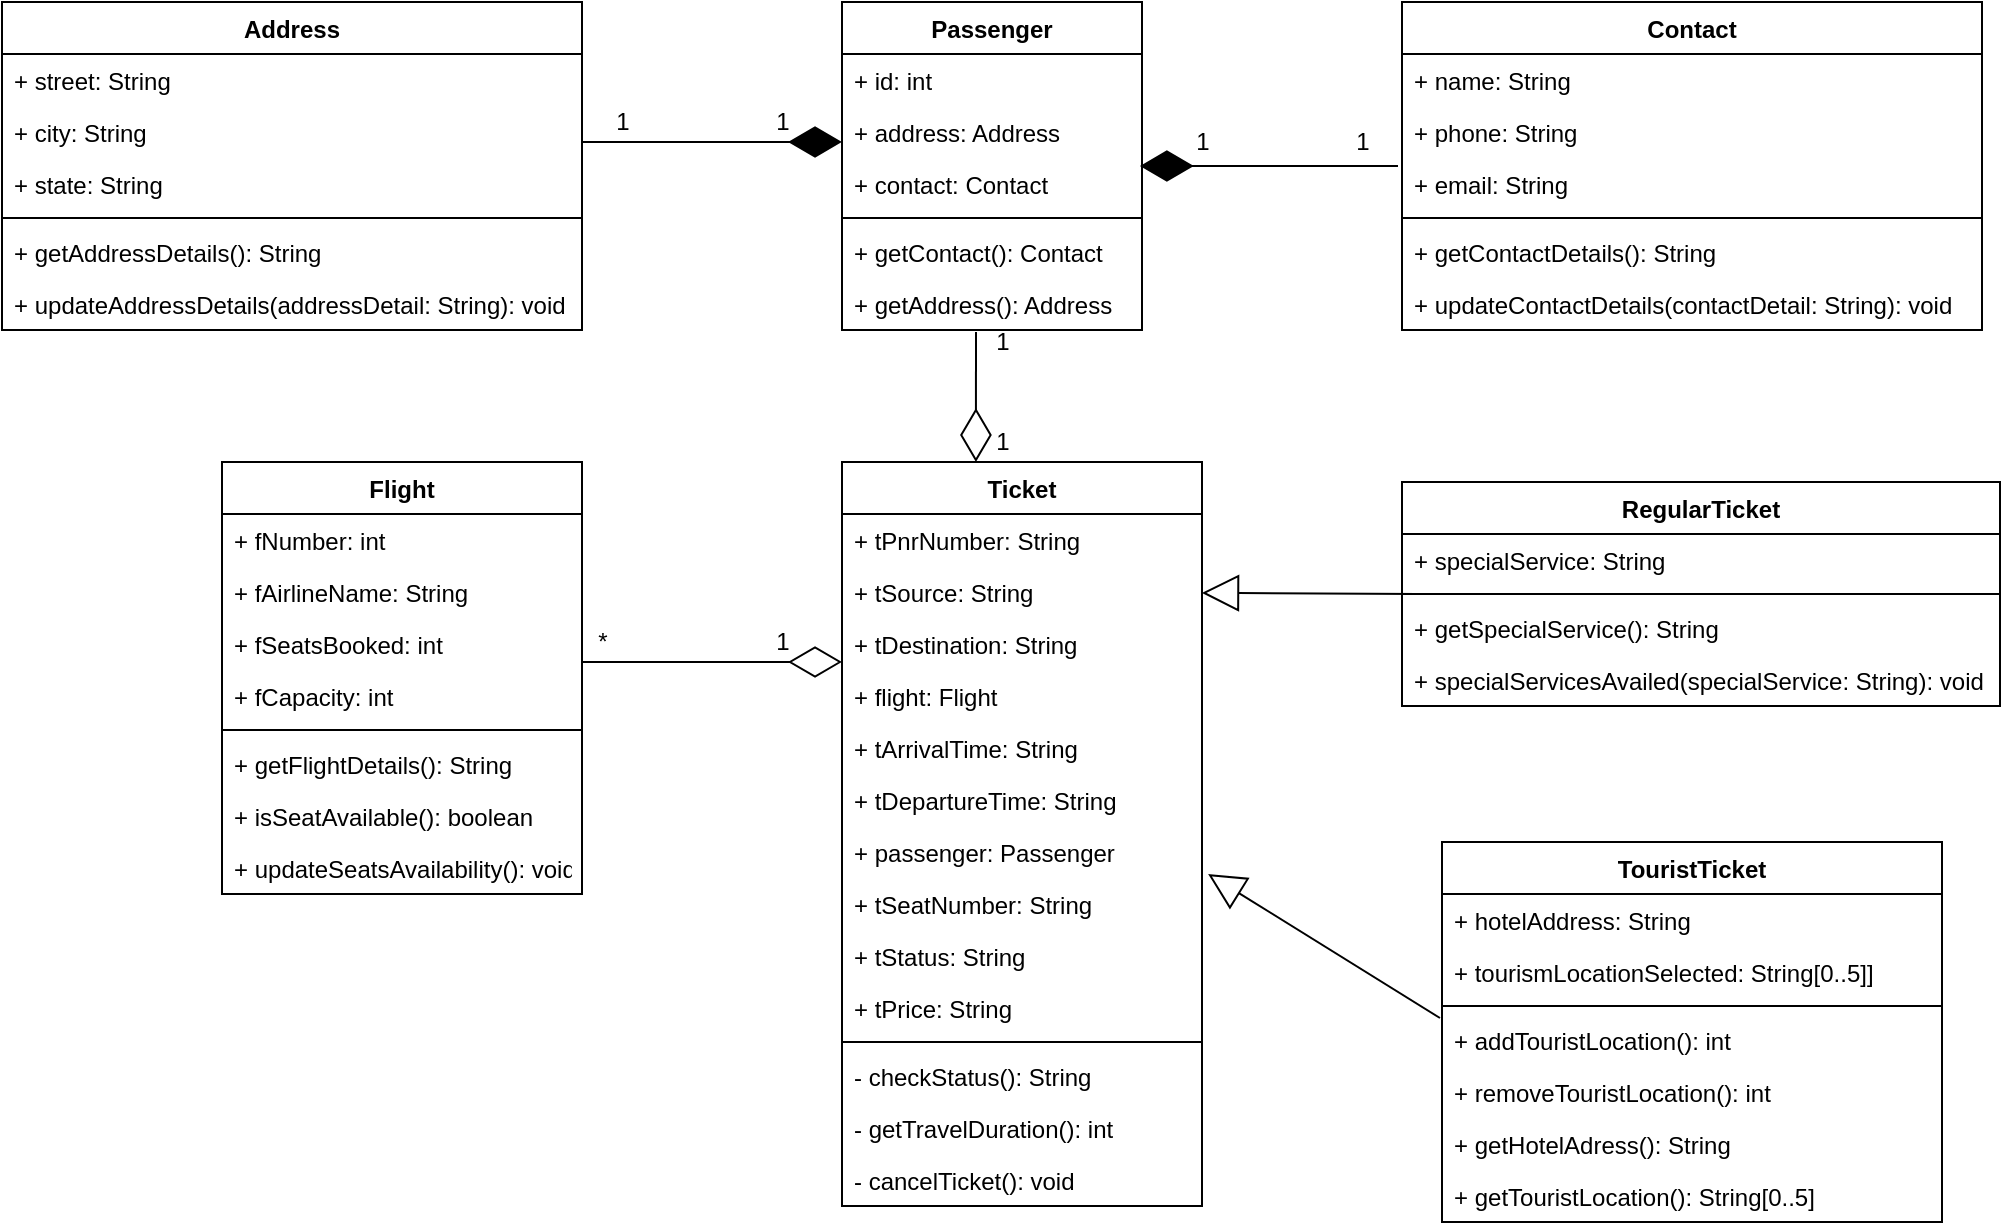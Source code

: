 <mxfile version="15.1.0" type="device"><diagram id="E-Sb9HspltaidD_h4TJW" name="Page-1"><mxGraphModel dx="1298" dy="787" grid="1" gridSize="10" guides="1" tooltips="1" connect="1" arrows="1" fold="1" page="1" pageScale="1" pageWidth="827" pageHeight="1169" math="0" shadow="0"><root><mxCell id="0"/><mxCell id="1" parent="0"/><mxCell id="ovy_oCN0jDWHNJtK8Z6e-8" value="Passenger" style="swimlane;fontStyle=1;align=center;verticalAlign=top;childLayout=stackLayout;horizontal=1;startSize=26;horizontalStack=0;resizeParent=1;resizeParentMax=0;resizeLast=0;collapsible=1;marginBottom=0;" vertex="1" parent="1"><mxGeometry x="830" y="650" width="150" height="164" as="geometry"><mxRectangle x="200" y="120" width="80" height="26" as="alternateBounds"/></mxGeometry></mxCell><mxCell id="ovy_oCN0jDWHNJtK8Z6e-9" value="+ id: int" style="text;strokeColor=none;fillColor=none;align=left;verticalAlign=top;spacingLeft=4;spacingRight=4;overflow=hidden;rotatable=0;points=[[0,0.5],[1,0.5]];portConstraint=eastwest;" vertex="1" parent="ovy_oCN0jDWHNJtK8Z6e-8"><mxGeometry y="26" width="150" height="26" as="geometry"/></mxCell><mxCell id="ovy_oCN0jDWHNJtK8Z6e-10" value="+ address: Address" style="text;strokeColor=none;fillColor=none;align=left;verticalAlign=top;spacingLeft=4;spacingRight=4;overflow=hidden;rotatable=0;points=[[0,0.5],[1,0.5]];portConstraint=eastwest;" vertex="1" parent="ovy_oCN0jDWHNJtK8Z6e-8"><mxGeometry y="52" width="150" height="26" as="geometry"/></mxCell><mxCell id="ovy_oCN0jDWHNJtK8Z6e-11" value="+ contact: Contact" style="text;strokeColor=none;fillColor=none;align=left;verticalAlign=top;spacingLeft=4;spacingRight=4;overflow=hidden;rotatable=0;points=[[0,0.5],[1,0.5]];portConstraint=eastwest;" vertex="1" parent="ovy_oCN0jDWHNJtK8Z6e-8"><mxGeometry y="78" width="150" height="26" as="geometry"/></mxCell><mxCell id="ovy_oCN0jDWHNJtK8Z6e-12" value="" style="line;strokeWidth=1;fillColor=none;align=left;verticalAlign=middle;spacingTop=-1;spacingLeft=3;spacingRight=3;rotatable=0;labelPosition=right;points=[];portConstraint=eastwest;" vertex="1" parent="ovy_oCN0jDWHNJtK8Z6e-8"><mxGeometry y="104" width="150" height="8" as="geometry"/></mxCell><mxCell id="ovy_oCN0jDWHNJtK8Z6e-13" value="+ getContact(): Contact" style="text;strokeColor=none;fillColor=none;align=left;verticalAlign=top;spacingLeft=4;spacingRight=4;overflow=hidden;rotatable=0;points=[[0,0.5],[1,0.5]];portConstraint=eastwest;" vertex="1" parent="ovy_oCN0jDWHNJtK8Z6e-8"><mxGeometry y="112" width="150" height="26" as="geometry"/></mxCell><mxCell id="ovy_oCN0jDWHNJtK8Z6e-14" value="+ getAddress(): Address" style="text;strokeColor=none;fillColor=none;align=left;verticalAlign=top;spacingLeft=4;spacingRight=4;overflow=hidden;rotatable=0;points=[[0,0.5],[1,0.5]];portConstraint=eastwest;" vertex="1" parent="ovy_oCN0jDWHNJtK8Z6e-8"><mxGeometry y="138" width="150" height="26" as="geometry"/></mxCell><mxCell id="ovy_oCN0jDWHNJtK8Z6e-24" value="Contact" style="swimlane;fontStyle=1;align=center;verticalAlign=top;childLayout=stackLayout;horizontal=1;startSize=26;horizontalStack=0;resizeParent=1;resizeParentMax=0;resizeLast=0;collapsible=1;marginBottom=0;" vertex="1" parent="1"><mxGeometry x="1110" y="650" width="290" height="164" as="geometry"><mxRectangle x="200" y="120" width="80" height="26" as="alternateBounds"/></mxGeometry></mxCell><mxCell id="ovy_oCN0jDWHNJtK8Z6e-25" value="+ name: String" style="text;strokeColor=none;fillColor=none;align=left;verticalAlign=top;spacingLeft=4;spacingRight=4;overflow=hidden;rotatable=0;points=[[0,0.5],[1,0.5]];portConstraint=eastwest;" vertex="1" parent="ovy_oCN0jDWHNJtK8Z6e-24"><mxGeometry y="26" width="290" height="26" as="geometry"/></mxCell><mxCell id="ovy_oCN0jDWHNJtK8Z6e-26" value="+ phone: String" style="text;strokeColor=none;fillColor=none;align=left;verticalAlign=top;spacingLeft=4;spacingRight=4;overflow=hidden;rotatable=0;points=[[0,0.5],[1,0.5]];portConstraint=eastwest;" vertex="1" parent="ovy_oCN0jDWHNJtK8Z6e-24"><mxGeometry y="52" width="290" height="26" as="geometry"/></mxCell><mxCell id="ovy_oCN0jDWHNJtK8Z6e-27" value="+ email: String" style="text;strokeColor=none;fillColor=none;align=left;verticalAlign=top;spacingLeft=4;spacingRight=4;overflow=hidden;rotatable=0;points=[[0,0.5],[1,0.5]];portConstraint=eastwest;" vertex="1" parent="ovy_oCN0jDWHNJtK8Z6e-24"><mxGeometry y="78" width="290" height="26" as="geometry"/></mxCell><mxCell id="ovy_oCN0jDWHNJtK8Z6e-28" value="" style="line;strokeWidth=1;fillColor=none;align=left;verticalAlign=middle;spacingTop=-1;spacingLeft=3;spacingRight=3;rotatable=0;labelPosition=right;points=[];portConstraint=eastwest;" vertex="1" parent="ovy_oCN0jDWHNJtK8Z6e-24"><mxGeometry y="104" width="290" height="8" as="geometry"/></mxCell><mxCell id="ovy_oCN0jDWHNJtK8Z6e-29" value="+ getContactDetails(): String" style="text;strokeColor=none;fillColor=none;align=left;verticalAlign=top;spacingLeft=4;spacingRight=4;overflow=hidden;rotatable=0;points=[[0,0.5],[1,0.5]];portConstraint=eastwest;" vertex="1" parent="ovy_oCN0jDWHNJtK8Z6e-24"><mxGeometry y="112" width="290" height="26" as="geometry"/></mxCell><mxCell id="ovy_oCN0jDWHNJtK8Z6e-30" value="+ updateContactDetails(contactDetail: String): void" style="text;strokeColor=none;fillColor=none;align=left;verticalAlign=top;spacingLeft=4;spacingRight=4;overflow=hidden;rotatable=0;points=[[0,0.5],[1,0.5]];portConstraint=eastwest;" vertex="1" parent="ovy_oCN0jDWHNJtK8Z6e-24"><mxGeometry y="138" width="290" height="26" as="geometry"/></mxCell><mxCell id="ovy_oCN0jDWHNJtK8Z6e-31" value="Address" style="swimlane;fontStyle=1;align=center;verticalAlign=top;childLayout=stackLayout;horizontal=1;startSize=26;horizontalStack=0;resizeParent=1;resizeParentMax=0;resizeLast=0;collapsible=1;marginBottom=0;" vertex="1" parent="1"><mxGeometry x="410" y="650" width="290" height="164" as="geometry"><mxRectangle x="200" y="120" width="80" height="26" as="alternateBounds"/></mxGeometry></mxCell><mxCell id="ovy_oCN0jDWHNJtK8Z6e-32" value="+ street: String" style="text;strokeColor=none;fillColor=none;align=left;verticalAlign=top;spacingLeft=4;spacingRight=4;overflow=hidden;rotatable=0;points=[[0,0.5],[1,0.5]];portConstraint=eastwest;" vertex="1" parent="ovy_oCN0jDWHNJtK8Z6e-31"><mxGeometry y="26" width="290" height="26" as="geometry"/></mxCell><mxCell id="ovy_oCN0jDWHNJtK8Z6e-33" value="+ city: String" style="text;strokeColor=none;fillColor=none;align=left;verticalAlign=top;spacingLeft=4;spacingRight=4;overflow=hidden;rotatable=0;points=[[0,0.5],[1,0.5]];portConstraint=eastwest;" vertex="1" parent="ovy_oCN0jDWHNJtK8Z6e-31"><mxGeometry y="52" width="290" height="26" as="geometry"/></mxCell><mxCell id="ovy_oCN0jDWHNJtK8Z6e-34" value="+ state: String" style="text;strokeColor=none;fillColor=none;align=left;verticalAlign=top;spacingLeft=4;spacingRight=4;overflow=hidden;rotatable=0;points=[[0,0.5],[1,0.5]];portConstraint=eastwest;" vertex="1" parent="ovy_oCN0jDWHNJtK8Z6e-31"><mxGeometry y="78" width="290" height="26" as="geometry"/></mxCell><mxCell id="ovy_oCN0jDWHNJtK8Z6e-35" value="" style="line;strokeWidth=1;fillColor=none;align=left;verticalAlign=middle;spacingTop=-1;spacingLeft=3;spacingRight=3;rotatable=0;labelPosition=right;points=[];portConstraint=eastwest;" vertex="1" parent="ovy_oCN0jDWHNJtK8Z6e-31"><mxGeometry y="104" width="290" height="8" as="geometry"/></mxCell><mxCell id="ovy_oCN0jDWHNJtK8Z6e-36" value="+ getAddressDetails(): String" style="text;strokeColor=none;fillColor=none;align=left;verticalAlign=top;spacingLeft=4;spacingRight=4;overflow=hidden;rotatable=0;points=[[0,0.5],[1,0.5]];portConstraint=eastwest;" vertex="1" parent="ovy_oCN0jDWHNJtK8Z6e-31"><mxGeometry y="112" width="290" height="26" as="geometry"/></mxCell><mxCell id="ovy_oCN0jDWHNJtK8Z6e-37" value="+ updateAddressDetails(addressDetail: String): void" style="text;strokeColor=none;fillColor=none;align=left;verticalAlign=top;spacingLeft=4;spacingRight=4;overflow=hidden;rotatable=0;points=[[0,0.5],[1,0.5]];portConstraint=eastwest;" vertex="1" parent="ovy_oCN0jDWHNJtK8Z6e-31"><mxGeometry y="138" width="290" height="26" as="geometry"/></mxCell><mxCell id="ovy_oCN0jDWHNJtK8Z6e-38" value="RegularTicket" style="swimlane;fontStyle=1;align=center;verticalAlign=top;childLayout=stackLayout;horizontal=1;startSize=26;horizontalStack=0;resizeParent=1;resizeParentMax=0;resizeLast=0;collapsible=1;marginBottom=0;" vertex="1" parent="1"><mxGeometry x="1110" y="890" width="299" height="112" as="geometry"><mxRectangle x="200" y="120" width="80" height="26" as="alternateBounds"/></mxGeometry></mxCell><mxCell id="ovy_oCN0jDWHNJtK8Z6e-39" value="+ specialService: String" style="text;strokeColor=none;fillColor=none;align=left;verticalAlign=top;spacingLeft=4;spacingRight=4;overflow=hidden;rotatable=0;points=[[0,0.5],[1,0.5]];portConstraint=eastwest;" vertex="1" parent="ovy_oCN0jDWHNJtK8Z6e-38"><mxGeometry y="26" width="299" height="26" as="geometry"/></mxCell><mxCell id="ovy_oCN0jDWHNJtK8Z6e-43" value="" style="line;strokeWidth=1;fillColor=none;align=left;verticalAlign=middle;spacingTop=-1;spacingLeft=3;spacingRight=3;rotatable=0;labelPosition=right;points=[];portConstraint=eastwest;" vertex="1" parent="ovy_oCN0jDWHNJtK8Z6e-38"><mxGeometry y="52" width="299" height="8" as="geometry"/></mxCell><mxCell id="ovy_oCN0jDWHNJtK8Z6e-44" value="+ getSpecialService(): String" style="text;strokeColor=none;fillColor=none;align=left;verticalAlign=top;spacingLeft=4;spacingRight=4;overflow=hidden;rotatable=0;points=[[0,0.5],[1,0.5]];portConstraint=eastwest;" vertex="1" parent="ovy_oCN0jDWHNJtK8Z6e-38"><mxGeometry y="60" width="299" height="26" as="geometry"/></mxCell><mxCell id="ovy_oCN0jDWHNJtK8Z6e-46" value="+ specialServicesAvailed(specialService: String): void" style="text;strokeColor=none;fillColor=none;align=left;verticalAlign=top;spacingLeft=4;spacingRight=4;overflow=hidden;rotatable=0;points=[[0,0.5],[1,0.5]];portConstraint=eastwest;" vertex="1" parent="ovy_oCN0jDWHNJtK8Z6e-38"><mxGeometry y="86" width="299" height="26" as="geometry"/></mxCell><mxCell id="ovy_oCN0jDWHNJtK8Z6e-47" value="TouristTicket&#10;" style="swimlane;fontStyle=1;align=center;verticalAlign=top;childLayout=stackLayout;horizontal=1;startSize=26;horizontalStack=0;resizeParent=1;resizeParentMax=0;resizeLast=0;collapsible=1;marginBottom=0;" vertex="1" parent="1"><mxGeometry x="1130" y="1070" width="250" height="190" as="geometry"><mxRectangle x="200" y="120" width="80" height="26" as="alternateBounds"/></mxGeometry></mxCell><mxCell id="ovy_oCN0jDWHNJtK8Z6e-48" value="+ hotelAddress: String" style="text;strokeColor=none;fillColor=none;align=left;verticalAlign=top;spacingLeft=4;spacingRight=4;overflow=hidden;rotatable=0;points=[[0,0.5],[1,0.5]];portConstraint=eastwest;" vertex="1" parent="ovy_oCN0jDWHNJtK8Z6e-47"><mxGeometry y="26" width="250" height="26" as="geometry"/></mxCell><mxCell id="ovy_oCN0jDWHNJtK8Z6e-90" value="+ tourismLocationSelected: String[0..5]]" style="text;strokeColor=none;fillColor=none;align=left;verticalAlign=top;spacingLeft=4;spacingRight=4;overflow=hidden;rotatable=0;points=[[0,0.5],[1,0.5]];portConstraint=eastwest;" vertex="1" parent="ovy_oCN0jDWHNJtK8Z6e-47"><mxGeometry y="52" width="250" height="26" as="geometry"/></mxCell><mxCell id="ovy_oCN0jDWHNJtK8Z6e-49" value="" style="line;strokeWidth=1;fillColor=none;align=left;verticalAlign=middle;spacingTop=-1;spacingLeft=3;spacingRight=3;rotatable=0;labelPosition=right;points=[];portConstraint=eastwest;" vertex="1" parent="ovy_oCN0jDWHNJtK8Z6e-47"><mxGeometry y="78" width="250" height="8" as="geometry"/></mxCell><mxCell id="ovy_oCN0jDWHNJtK8Z6e-50" value="+ addTouristLocation(): int" style="text;strokeColor=none;fillColor=none;align=left;verticalAlign=top;spacingLeft=4;spacingRight=4;overflow=hidden;rotatable=0;points=[[0,0.5],[1,0.5]];portConstraint=eastwest;" vertex="1" parent="ovy_oCN0jDWHNJtK8Z6e-47"><mxGeometry y="86" width="250" height="26" as="geometry"/></mxCell><mxCell id="ovy_oCN0jDWHNJtK8Z6e-92" value="+ removeTouristLocation(): int" style="text;strokeColor=none;fillColor=none;align=left;verticalAlign=top;spacingLeft=4;spacingRight=4;overflow=hidden;rotatable=0;points=[[0,0.5],[1,0.5]];portConstraint=eastwest;" vertex="1" parent="ovy_oCN0jDWHNJtK8Z6e-47"><mxGeometry y="112" width="250" height="26" as="geometry"/></mxCell><mxCell id="ovy_oCN0jDWHNJtK8Z6e-51" value="+ getHotelAdress(): String" style="text;strokeColor=none;fillColor=none;align=left;verticalAlign=top;spacingLeft=4;spacingRight=4;overflow=hidden;rotatable=0;points=[[0,0.5],[1,0.5]];portConstraint=eastwest;" vertex="1" parent="ovy_oCN0jDWHNJtK8Z6e-47"><mxGeometry y="138" width="250" height="26" as="geometry"/></mxCell><mxCell id="ovy_oCN0jDWHNJtK8Z6e-91" value="+ getTouristLocation(): String[0..5]" style="text;strokeColor=none;fillColor=none;align=left;verticalAlign=top;spacingLeft=4;spacingRight=4;overflow=hidden;rotatable=0;points=[[0,0.5],[1,0.5]];portConstraint=eastwest;" vertex="1" parent="ovy_oCN0jDWHNJtK8Z6e-47"><mxGeometry y="164" width="250" height="26" as="geometry"/></mxCell><mxCell id="ovy_oCN0jDWHNJtK8Z6e-52" value="Ticket" style="swimlane;fontStyle=1;align=center;verticalAlign=top;childLayout=stackLayout;horizontal=1;startSize=26;horizontalStack=0;resizeParent=1;resizeParentMax=0;resizeLast=0;collapsible=1;marginBottom=0;" vertex="1" parent="1"><mxGeometry x="830" y="880" width="180" height="372" as="geometry"><mxRectangle x="590" y="1020" width="80" height="26" as="alternateBounds"/></mxGeometry></mxCell><mxCell id="ovy_oCN0jDWHNJtK8Z6e-53" value="+ tPnrNumber: String" style="text;strokeColor=none;fillColor=none;align=left;verticalAlign=top;spacingLeft=4;spacingRight=4;overflow=hidden;rotatable=0;points=[[0,0.5],[1,0.5]];portConstraint=eastwest;" vertex="1" parent="ovy_oCN0jDWHNJtK8Z6e-52"><mxGeometry y="26" width="180" height="26" as="geometry"/></mxCell><mxCell id="ovy_oCN0jDWHNJtK8Z6e-54" value="+ tSource: String" style="text;strokeColor=none;fillColor=none;align=left;verticalAlign=top;spacingLeft=4;spacingRight=4;overflow=hidden;rotatable=0;points=[[0,0.5],[1,0.5]];portConstraint=eastwest;" vertex="1" parent="ovy_oCN0jDWHNJtK8Z6e-52"><mxGeometry y="52" width="180" height="26" as="geometry"/></mxCell><mxCell id="ovy_oCN0jDWHNJtK8Z6e-55" value="+ tDestination: String" style="text;strokeColor=none;fillColor=none;align=left;verticalAlign=top;spacingLeft=4;spacingRight=4;overflow=hidden;rotatable=0;points=[[0,0.5],[1,0.5]];portConstraint=eastwest;" vertex="1" parent="ovy_oCN0jDWHNJtK8Z6e-52"><mxGeometry y="78" width="180" height="26" as="geometry"/></mxCell><mxCell id="ovy_oCN0jDWHNJtK8Z6e-56" value="+ flight: Flight" style="text;strokeColor=none;fillColor=none;align=left;verticalAlign=top;spacingLeft=4;spacingRight=4;overflow=hidden;rotatable=0;points=[[0,0.5],[1,0.5]];portConstraint=eastwest;" vertex="1" parent="ovy_oCN0jDWHNJtK8Z6e-52"><mxGeometry y="104" width="180" height="26" as="geometry"/></mxCell><mxCell id="ovy_oCN0jDWHNJtK8Z6e-57" value="+ tArrivalTime: String" style="text;strokeColor=none;fillColor=none;align=left;verticalAlign=top;spacingLeft=4;spacingRight=4;overflow=hidden;rotatable=0;points=[[0,0.5],[1,0.5]];portConstraint=eastwest;" vertex="1" parent="ovy_oCN0jDWHNJtK8Z6e-52"><mxGeometry y="130" width="180" height="26" as="geometry"/></mxCell><mxCell id="ovy_oCN0jDWHNJtK8Z6e-83" value="+ tDepartureTime: String" style="text;strokeColor=none;fillColor=none;align=left;verticalAlign=top;spacingLeft=4;spacingRight=4;overflow=hidden;rotatable=0;points=[[0,0.5],[1,0.5]];portConstraint=eastwest;" vertex="1" parent="ovy_oCN0jDWHNJtK8Z6e-52"><mxGeometry y="156" width="180" height="26" as="geometry"/></mxCell><mxCell id="ovy_oCN0jDWHNJtK8Z6e-58" value="+ passenger: Passenger" style="text;strokeColor=none;fillColor=none;align=left;verticalAlign=top;spacingLeft=4;spacingRight=4;overflow=hidden;rotatable=0;points=[[0,0.5],[1,0.5]];portConstraint=eastwest;" vertex="1" parent="ovy_oCN0jDWHNJtK8Z6e-52"><mxGeometry y="182" width="180" height="26" as="geometry"/></mxCell><mxCell id="ovy_oCN0jDWHNJtK8Z6e-84" value="+ tSeatNumber: String&#10;" style="text;strokeColor=none;fillColor=none;align=left;verticalAlign=top;spacingLeft=4;spacingRight=4;overflow=hidden;rotatable=0;points=[[0,0.5],[1,0.5]];portConstraint=eastwest;" vertex="1" parent="ovy_oCN0jDWHNJtK8Z6e-52"><mxGeometry y="208" width="180" height="26" as="geometry"/></mxCell><mxCell id="ovy_oCN0jDWHNJtK8Z6e-86" value="+ tStatus: String" style="text;strokeColor=none;fillColor=none;align=left;verticalAlign=top;spacingLeft=4;spacingRight=4;overflow=hidden;rotatable=0;points=[[0,0.5],[1,0.5]];portConstraint=eastwest;" vertex="1" parent="ovy_oCN0jDWHNJtK8Z6e-52"><mxGeometry y="234" width="180" height="26" as="geometry"/></mxCell><mxCell id="ovy_oCN0jDWHNJtK8Z6e-85" value="+ tPrice: String" style="text;strokeColor=none;fillColor=none;align=left;verticalAlign=top;spacingLeft=4;spacingRight=4;overflow=hidden;rotatable=0;points=[[0,0.5],[1,0.5]];portConstraint=eastwest;" vertex="1" parent="ovy_oCN0jDWHNJtK8Z6e-52"><mxGeometry y="260" width="180" height="26" as="geometry"/></mxCell><mxCell id="ovy_oCN0jDWHNJtK8Z6e-59" value="" style="line;strokeWidth=1;fillColor=none;align=left;verticalAlign=middle;spacingTop=-1;spacingLeft=3;spacingRight=3;rotatable=0;labelPosition=right;points=[];portConstraint=eastwest;" vertex="1" parent="ovy_oCN0jDWHNJtK8Z6e-52"><mxGeometry y="286" width="180" height="8" as="geometry"/></mxCell><mxCell id="ovy_oCN0jDWHNJtK8Z6e-60" value="- checkStatus(): String" style="text;strokeColor=none;fillColor=none;align=left;verticalAlign=top;spacingLeft=4;spacingRight=4;overflow=hidden;rotatable=0;points=[[0,0.5],[1,0.5]];portConstraint=eastwest;" vertex="1" parent="ovy_oCN0jDWHNJtK8Z6e-52"><mxGeometry y="294" width="180" height="26" as="geometry"/></mxCell><mxCell id="ovy_oCN0jDWHNJtK8Z6e-87" value="- getTravelDuration(): int" style="text;strokeColor=none;fillColor=none;align=left;verticalAlign=top;spacingLeft=4;spacingRight=4;overflow=hidden;rotatable=0;points=[[0,0.5],[1,0.5]];portConstraint=eastwest;" vertex="1" parent="ovy_oCN0jDWHNJtK8Z6e-52"><mxGeometry y="320" width="180" height="26" as="geometry"/></mxCell><mxCell id="ovy_oCN0jDWHNJtK8Z6e-88" value="- cancelTicket(): void" style="text;strokeColor=none;fillColor=none;align=left;verticalAlign=top;spacingLeft=4;spacingRight=4;overflow=hidden;rotatable=0;points=[[0,0.5],[1,0.5]];portConstraint=eastwest;" vertex="1" parent="ovy_oCN0jDWHNJtK8Z6e-52"><mxGeometry y="346" width="180" height="26" as="geometry"/></mxCell><mxCell id="ovy_oCN0jDWHNJtK8Z6e-61" value="Flight" style="swimlane;fontStyle=1;align=center;verticalAlign=top;childLayout=stackLayout;horizontal=1;startSize=26;horizontalStack=0;resizeParent=1;resizeParentMax=0;resizeLast=0;collapsible=1;marginBottom=0;" vertex="1" parent="1"><mxGeometry x="520" y="880" width="180" height="216" as="geometry"><mxRectangle x="200" y="120" width="80" height="26" as="alternateBounds"/></mxGeometry></mxCell><mxCell id="ovy_oCN0jDWHNJtK8Z6e-62" value="+ fNumber: int" style="text;strokeColor=none;fillColor=none;align=left;verticalAlign=top;spacingLeft=4;spacingRight=4;overflow=hidden;rotatable=0;points=[[0,0.5],[1,0.5]];portConstraint=eastwest;" vertex="1" parent="ovy_oCN0jDWHNJtK8Z6e-61"><mxGeometry y="26" width="180" height="26" as="geometry"/></mxCell><mxCell id="ovy_oCN0jDWHNJtK8Z6e-63" value="+ fAirlineName: String" style="text;strokeColor=none;fillColor=none;align=left;verticalAlign=top;spacingLeft=4;spacingRight=4;overflow=hidden;rotatable=0;points=[[0,0.5],[1,0.5]];portConstraint=eastwest;" vertex="1" parent="ovy_oCN0jDWHNJtK8Z6e-61"><mxGeometry y="52" width="180" height="26" as="geometry"/></mxCell><mxCell id="ovy_oCN0jDWHNJtK8Z6e-66" value="+ fSeatsBooked: int" style="text;strokeColor=none;fillColor=none;align=left;verticalAlign=top;spacingLeft=4;spacingRight=4;overflow=hidden;rotatable=0;points=[[0,0.5],[1,0.5]];portConstraint=eastwest;" vertex="1" parent="ovy_oCN0jDWHNJtK8Z6e-61"><mxGeometry y="78" width="180" height="26" as="geometry"/></mxCell><mxCell id="ovy_oCN0jDWHNJtK8Z6e-67" value="+ fCapacity: int" style="text;strokeColor=none;fillColor=none;align=left;verticalAlign=top;spacingLeft=4;spacingRight=4;overflow=hidden;rotatable=0;points=[[0,0.5],[1,0.5]];portConstraint=eastwest;" vertex="1" parent="ovy_oCN0jDWHNJtK8Z6e-61"><mxGeometry y="104" width="180" height="26" as="geometry"/></mxCell><mxCell id="ovy_oCN0jDWHNJtK8Z6e-69" value="" style="line;strokeWidth=1;fillColor=none;align=left;verticalAlign=middle;spacingTop=-1;spacingLeft=3;spacingRight=3;rotatable=0;labelPosition=right;points=[];portConstraint=eastwest;" vertex="1" parent="ovy_oCN0jDWHNJtK8Z6e-61"><mxGeometry y="130" width="180" height="8" as="geometry"/></mxCell><mxCell id="ovy_oCN0jDWHNJtK8Z6e-70" value="+ getFlightDetails(): String" style="text;strokeColor=none;fillColor=none;align=left;verticalAlign=top;spacingLeft=4;spacingRight=4;overflow=hidden;rotatable=0;points=[[0,0.5],[1,0.5]];portConstraint=eastwest;" vertex="1" parent="ovy_oCN0jDWHNJtK8Z6e-61"><mxGeometry y="138" width="180" height="26" as="geometry"/></mxCell><mxCell id="ovy_oCN0jDWHNJtK8Z6e-71" value="+ isSeatAvailable(): boolean" style="text;strokeColor=none;fillColor=none;align=left;verticalAlign=top;spacingLeft=4;spacingRight=4;overflow=hidden;rotatable=0;points=[[0,0.5],[1,0.5]];portConstraint=eastwest;" vertex="1" parent="ovy_oCN0jDWHNJtK8Z6e-61"><mxGeometry y="164" width="180" height="26" as="geometry"/></mxCell><mxCell id="ovy_oCN0jDWHNJtK8Z6e-73" value="+ updateSeatsAvailability(): void" style="text;strokeColor=none;fillColor=none;align=left;verticalAlign=top;spacingLeft=4;spacingRight=4;overflow=hidden;rotatable=0;points=[[0,0.5],[1,0.5]];portConstraint=eastwest;" vertex="1" parent="ovy_oCN0jDWHNJtK8Z6e-61"><mxGeometry y="190" width="180" height="26" as="geometry"/></mxCell><mxCell id="ovy_oCN0jDWHNJtK8Z6e-94" value="" style="endArrow=block;endSize=16;endFill=0;html=1;exitX=0.027;exitY=1.154;exitDx=0;exitDy=0;exitPerimeter=0;" edge="1" parent="1" source="ovy_oCN0jDWHNJtK8Z6e-39" target="ovy_oCN0jDWHNJtK8Z6e-54"><mxGeometry width="160" relative="1" as="geometry"><mxPoint x="1380" y="890" as="sourcePoint"/><mxPoint x="1540" y="890" as="targetPoint"/></mxGeometry></mxCell><mxCell id="ovy_oCN0jDWHNJtK8Z6e-95" value="" style="endArrow=block;endSize=16;endFill=0;html=1;exitX=-0.004;exitY=0.077;exitDx=0;exitDy=0;exitPerimeter=0;entryX=1.017;entryY=-0.077;entryDx=0;entryDy=0;entryPerimeter=0;" edge="1" parent="1" source="ovy_oCN0jDWHNJtK8Z6e-50" target="ovy_oCN0jDWHNJtK8Z6e-84"><mxGeometry width="160" relative="1" as="geometry"><mxPoint x="1118.073" y="1063.544" as="sourcePoint"/><mxPoint x="1010" y="1068.452" as="targetPoint"/></mxGeometry></mxCell><mxCell id="ovy_oCN0jDWHNJtK8Z6e-96" value="" style="endArrow=diamondThin;endFill=0;endSize=24;html=1;" edge="1" parent="1"><mxGeometry width="160" relative="1" as="geometry"><mxPoint x="700" y="980" as="sourcePoint"/><mxPoint x="830" y="980" as="targetPoint"/></mxGeometry></mxCell><mxCell id="ovy_oCN0jDWHNJtK8Z6e-97" value="" style="endArrow=diamondThin;endFill=1;endSize=24;html=1;" edge="1" parent="1"><mxGeometry width="160" relative="1" as="geometry"><mxPoint x="700" y="720" as="sourcePoint"/><mxPoint x="830" y="720" as="targetPoint"/></mxGeometry></mxCell><mxCell id="ovy_oCN0jDWHNJtK8Z6e-99" value="" style="endArrow=diamondThin;endFill=1;endSize=24;html=1;entryX=0.993;entryY=0.154;entryDx=0;entryDy=0;entryPerimeter=0;" edge="1" parent="1" target="ovy_oCN0jDWHNJtK8Z6e-11"><mxGeometry width="160" relative="1" as="geometry"><mxPoint x="1108" y="732" as="sourcePoint"/><mxPoint x="1120" y="620" as="targetPoint"/></mxGeometry></mxCell><mxCell id="ovy_oCN0jDWHNJtK8Z6e-100" value="" style="endArrow=diamondThin;endFill=0;endSize=24;html=1;entryX=0.372;entryY=0;entryDx=0;entryDy=0;entryPerimeter=0;" edge="1" parent="1" target="ovy_oCN0jDWHNJtK8Z6e-52"><mxGeometry width="160" relative="1" as="geometry"><mxPoint x="897" y="815" as="sourcePoint"/><mxPoint x="790" y="1200" as="targetPoint"/></mxGeometry></mxCell><mxCell id="ovy_oCN0jDWHNJtK8Z6e-101" value="*" style="text;html=1;align=center;verticalAlign=middle;resizable=0;points=[];autosize=1;strokeColor=none;fillColor=none;" vertex="1" parent="1"><mxGeometry x="700" y="960" width="20" height="20" as="geometry"/></mxCell><mxCell id="ovy_oCN0jDWHNJtK8Z6e-102" value="1" style="text;html=1;align=center;verticalAlign=middle;resizable=0;points=[];autosize=1;strokeColor=none;fillColor=none;" vertex="1" parent="1"><mxGeometry x="790" y="960" width="20" height="20" as="geometry"/></mxCell><mxCell id="ovy_oCN0jDWHNJtK8Z6e-104" value="1" style="text;html=1;align=center;verticalAlign=middle;resizable=0;points=[];autosize=1;strokeColor=none;fillColor=none;" vertex="1" parent="1"><mxGeometry x="900" y="810" width="20" height="20" as="geometry"/></mxCell><mxCell id="ovy_oCN0jDWHNJtK8Z6e-105" value="1" style="text;html=1;align=center;verticalAlign=middle;resizable=0;points=[];autosize=1;strokeColor=none;fillColor=none;" vertex="1" parent="1"><mxGeometry x="900" y="860" width="20" height="20" as="geometry"/></mxCell><mxCell id="ovy_oCN0jDWHNJtK8Z6e-106" value="1" style="text;html=1;align=center;verticalAlign=middle;resizable=0;points=[];autosize=1;strokeColor=none;fillColor=none;" vertex="1" parent="1"><mxGeometry x="1000" y="710" width="20" height="20" as="geometry"/></mxCell><mxCell id="ovy_oCN0jDWHNJtK8Z6e-107" value="1" style="text;html=1;align=center;verticalAlign=middle;resizable=0;points=[];autosize=1;strokeColor=none;fillColor=none;" vertex="1" parent="1"><mxGeometry x="1080" y="710" width="20" height="20" as="geometry"/></mxCell><mxCell id="ovy_oCN0jDWHNJtK8Z6e-108" value="1" style="text;html=1;align=center;verticalAlign=middle;resizable=0;points=[];autosize=1;strokeColor=none;fillColor=none;" vertex="1" parent="1"><mxGeometry x="710" y="700" width="20" height="20" as="geometry"/></mxCell><mxCell id="ovy_oCN0jDWHNJtK8Z6e-109" value="1" style="text;html=1;align=center;verticalAlign=middle;resizable=0;points=[];autosize=1;strokeColor=none;fillColor=none;" vertex="1" parent="1"><mxGeometry x="790" y="700" width="20" height="20" as="geometry"/></mxCell></root></mxGraphModel></diagram></mxfile>
